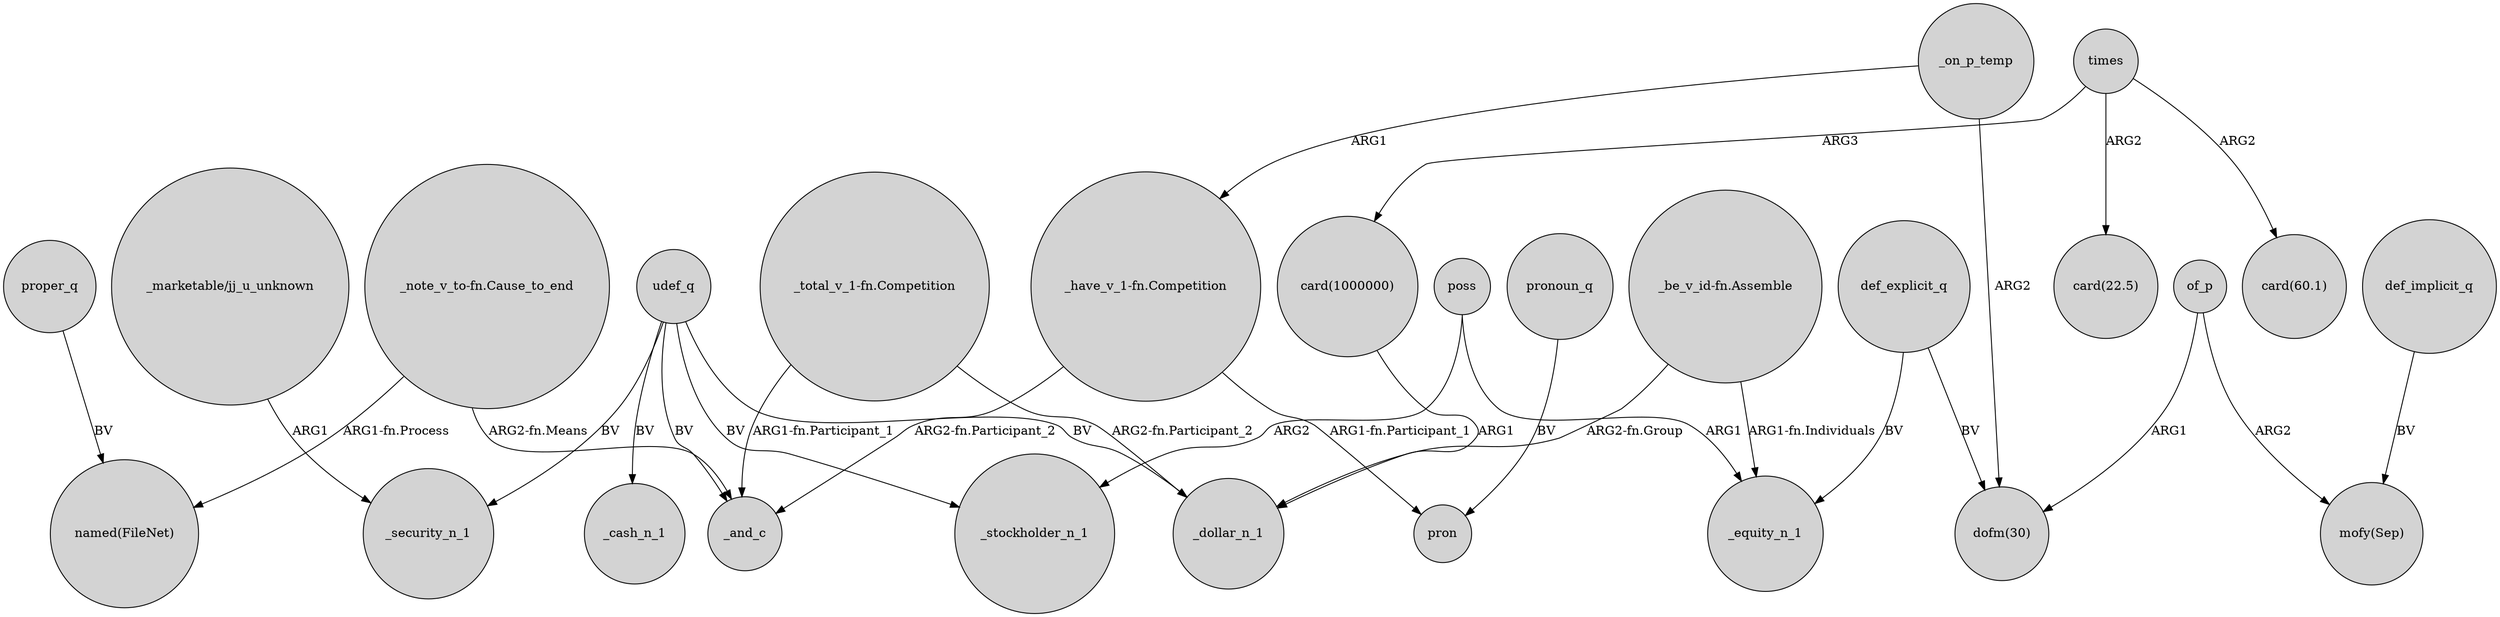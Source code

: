 digraph {
	node [shape=circle style=filled]
	proper_q -> "named(FileNet)" [label=BV]
	udef_q -> _cash_n_1 [label=BV]
	times -> "card(22.5)" [label=ARG2]
	_on_p_temp -> "_have_v_1-fn.Competition" [label=ARG1]
	"_note_v_to-fn.Cause_to_end" -> "named(FileNet)" [label="ARG1-fn.Process"]
	"_have_v_1-fn.Competition" -> pron [label="ARG1-fn.Participant_1"]
	def_explicit_q -> _equity_n_1 [label=BV]
	times -> "card(1000000)" [label=ARG3]
	def_implicit_q -> "mofy(Sep)" [label=BV]
	udef_q -> _stockholder_n_1 [label=BV]
	def_explicit_q -> "dofm(30)" [label=BV]
	udef_q -> _and_c [label=BV]
	udef_q -> _security_n_1 [label=BV]
	of_p -> "mofy(Sep)" [label=ARG2]
	"_note_v_to-fn.Cause_to_end" -> _and_c [label="ARG2-fn.Means"]
	pronoun_q -> pron [label=BV]
	poss -> _stockholder_n_1 [label=ARG2]
	"_be_v_id-fn.Assemble" -> _equity_n_1 [label="ARG1-fn.Individuals"]
	"_total_v_1-fn.Competition" -> _dollar_n_1 [label="ARG2-fn.Participant_2"]
	_on_p_temp -> "dofm(30)" [label=ARG2]
	"_have_v_1-fn.Competition" -> _and_c [label="ARG2-fn.Participant_2"]
	udef_q -> _dollar_n_1 [label=BV]
	"card(1000000)" -> _dollar_n_1 [label=ARG1]
	of_p -> "dofm(30)" [label=ARG1]
	poss -> _equity_n_1 [label=ARG1]
	times -> "card(60.1)" [label=ARG2]
	"_marketable/jj_u_unknown" -> _security_n_1 [label=ARG1]
	"_total_v_1-fn.Competition" -> _and_c [label="ARG1-fn.Participant_1"]
	"_be_v_id-fn.Assemble" -> _dollar_n_1 [label="ARG2-fn.Group"]
}
